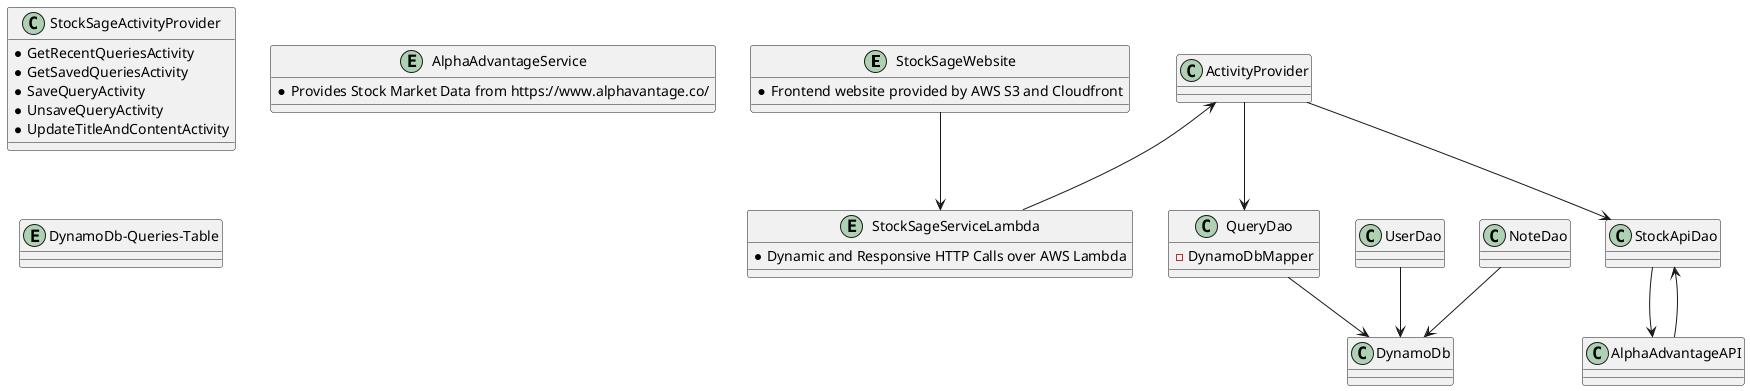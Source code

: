 @startuml

entity StockSageWebsite {
    * Frontend website provided by AWS S3 and Cloudfront
}

entity StockSageServiceLambda {
  * Dynamic and Responsive HTTP Calls over AWS Lambda
}

class StockSageActivityProvider {
  *GetRecentQueriesActivity
  *GetSavedQueriesActivity
  *SaveQueryActivity
  *UnsaveQueryActivity
  *UpdateTitleAndContentActivity
}

entity AlphaAdvantageService {
  * Provides Stock Market Data from https://www.alphavantage.co/
}

class QueryDao {
  - DynamoDbMapper
}

entity DynamoDb-Queries-Table {
}


StockSageWebsite --> StockSageServiceLambda

ActivityProvider <-- StockSageServiceLambda
ActivityProvider --> QueryDao
ActivityProvider --> StockApiDao
StockApiDao --> AlphaAdvantageAPI
StockApiDao <-- AlphaAdvantageAPI

UserDao --> DynamoDb
QueryDao --> DynamoDb
NoteDao --> DynamoDb

@enduml
